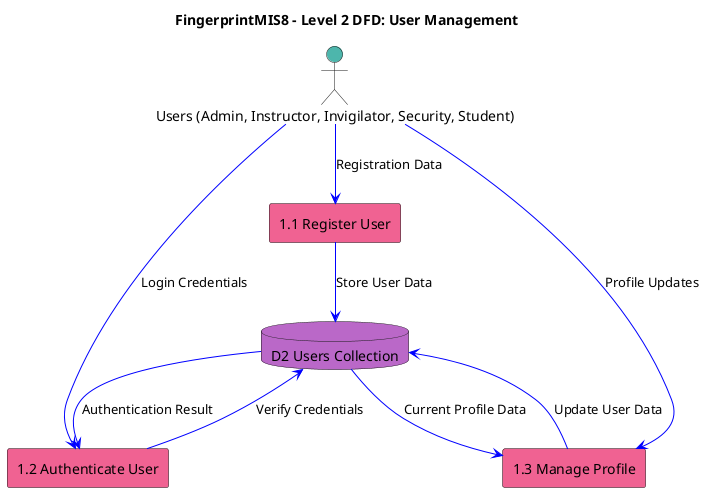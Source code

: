 @startuml
title FingerprintMIS8 - Level 2 DFD: User Management

actor "Users (Admin, Instructor, Invigilator, Security, Student)" as Users #4db6ac
rectangle "1.1 Register User" as RegisterUser #f06292
rectangle "1.2 Authenticate User" as AuthenticateUser #f06292
rectangle "1.3 Manage Profile" as ManageProfile #f06292
database "D2 Users Collection" as UsersDB #ba68c8

Users -[#0000FF]-> RegisterUser : Registration Data
Users -[#0000FF]-> AuthenticateUser : Login Credentials
Users -[#0000FF]-> ManageProfile : Profile Updates

RegisterUser -[#0000FF]-> UsersDB : Store User Data
AuthenticateUser -[#0000FF]-> UsersDB : Verify Credentials
ManageProfile -[#0000FF]-> UsersDB : Update User Data

UsersDB -[#0000FF]-> AuthenticateUser : Authentication Result
UsersDB -[#0000FF]-> ManageProfile : Current Profile Data

@enduml

